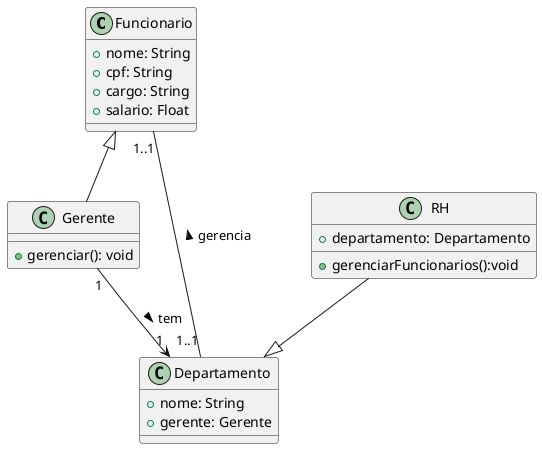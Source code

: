@startuml DC - Cadastro de Funcionarios

class Funcionario {
    +nome: String
    +cpf: String
    +cargo: String
    +salario: Float
}

class Gerente {
    +gerenciar(): void
}

class Departamento {
    +nome: String
    +gerente: Gerente
}

class RH {
    +departamento: Departamento
    +gerenciarFuncionarios():void
}


Funcionario <|-- Gerente
Departamento "1..1" -- "1..1" Funcionario : gerencia >
RH --|> Departamento
Gerente "1" --> "1" Departamento : tem > 


@enduml

